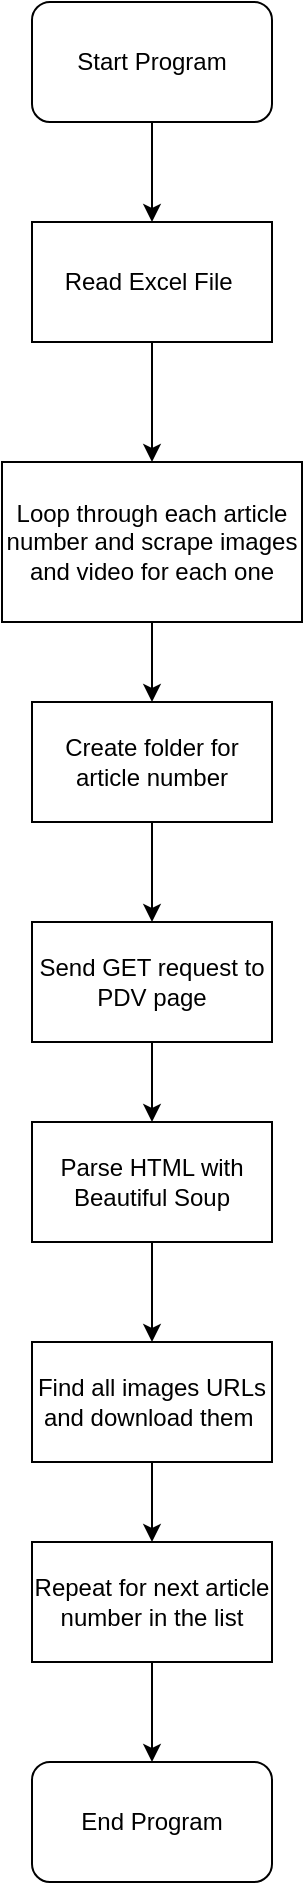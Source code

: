 <mxfile version="21.2.3" type="device">
  <diagram name="Page-1" id="_23pkSSvgDVdn3Q9O285">
    <mxGraphModel dx="1434" dy="796" grid="1" gridSize="10" guides="1" tooltips="1" connect="1" arrows="1" fold="1" page="1" pageScale="1" pageWidth="850" pageHeight="1100" math="0" shadow="0">
      <root>
        <mxCell id="0" />
        <mxCell id="1" parent="0" />
        <mxCell id="Lt-gDSHxC4KpbyzdY3bR-11" style="edgeStyle=orthogonalEdgeStyle;rounded=0;orthogonalLoop=1;jettySize=auto;html=1;exitX=0.5;exitY=1;exitDx=0;exitDy=0;entryX=0.5;entryY=0;entryDx=0;entryDy=0;" edge="1" parent="1" source="Lt-gDSHxC4KpbyzdY3bR-1" target="Lt-gDSHxC4KpbyzdY3bR-2">
          <mxGeometry relative="1" as="geometry" />
        </mxCell>
        <mxCell id="Lt-gDSHxC4KpbyzdY3bR-1" value="Start Program" style="rounded=1;whiteSpace=wrap;html=1;" vertex="1" parent="1">
          <mxGeometry x="330" y="90" width="120" height="60" as="geometry" />
        </mxCell>
        <mxCell id="Lt-gDSHxC4KpbyzdY3bR-12" style="edgeStyle=orthogonalEdgeStyle;rounded=0;orthogonalLoop=1;jettySize=auto;html=1;exitX=0.5;exitY=1;exitDx=0;exitDy=0;entryX=0.5;entryY=0;entryDx=0;entryDy=0;" edge="1" parent="1" source="Lt-gDSHxC4KpbyzdY3bR-2" target="Lt-gDSHxC4KpbyzdY3bR-3">
          <mxGeometry relative="1" as="geometry" />
        </mxCell>
        <mxCell id="Lt-gDSHxC4KpbyzdY3bR-2" value="Read Excel File&amp;nbsp;" style="rounded=0;whiteSpace=wrap;html=1;" vertex="1" parent="1">
          <mxGeometry x="330" y="200" width="120" height="60" as="geometry" />
        </mxCell>
        <mxCell id="Lt-gDSHxC4KpbyzdY3bR-14" style="edgeStyle=orthogonalEdgeStyle;rounded=0;orthogonalLoop=1;jettySize=auto;html=1;exitX=0.5;exitY=1;exitDx=0;exitDy=0;entryX=0.5;entryY=0;entryDx=0;entryDy=0;" edge="1" parent="1" source="Lt-gDSHxC4KpbyzdY3bR-3" target="Lt-gDSHxC4KpbyzdY3bR-5">
          <mxGeometry relative="1" as="geometry" />
        </mxCell>
        <mxCell id="Lt-gDSHxC4KpbyzdY3bR-3" value="Loop through each article number and scrape images and video for each one" style="rounded=0;whiteSpace=wrap;html=1;" vertex="1" parent="1">
          <mxGeometry x="315" y="320" width="150" height="80" as="geometry" />
        </mxCell>
        <mxCell id="Lt-gDSHxC4KpbyzdY3bR-16" style="edgeStyle=orthogonalEdgeStyle;rounded=0;orthogonalLoop=1;jettySize=auto;html=1;exitX=0.5;exitY=1;exitDx=0;exitDy=0;entryX=0.5;entryY=0;entryDx=0;entryDy=0;" edge="1" parent="1" source="Lt-gDSHxC4KpbyzdY3bR-5" target="Lt-gDSHxC4KpbyzdY3bR-6">
          <mxGeometry relative="1" as="geometry" />
        </mxCell>
        <mxCell id="Lt-gDSHxC4KpbyzdY3bR-5" value="Create folder for article number" style="rounded=0;whiteSpace=wrap;html=1;" vertex="1" parent="1">
          <mxGeometry x="330" y="440" width="120" height="60" as="geometry" />
        </mxCell>
        <mxCell id="Lt-gDSHxC4KpbyzdY3bR-17" style="edgeStyle=orthogonalEdgeStyle;rounded=0;orthogonalLoop=1;jettySize=auto;html=1;exitX=0.5;exitY=1;exitDx=0;exitDy=0;entryX=0.5;entryY=0;entryDx=0;entryDy=0;" edge="1" parent="1" source="Lt-gDSHxC4KpbyzdY3bR-6" target="Lt-gDSHxC4KpbyzdY3bR-7">
          <mxGeometry relative="1" as="geometry" />
        </mxCell>
        <mxCell id="Lt-gDSHxC4KpbyzdY3bR-6" value="Send GET request to PDV page" style="rounded=0;whiteSpace=wrap;html=1;" vertex="1" parent="1">
          <mxGeometry x="330" y="550" width="120" height="60" as="geometry" />
        </mxCell>
        <mxCell id="Lt-gDSHxC4KpbyzdY3bR-18" style="edgeStyle=orthogonalEdgeStyle;rounded=0;orthogonalLoop=1;jettySize=auto;html=1;exitX=0.5;exitY=1;exitDx=0;exitDy=0;entryX=0.5;entryY=0;entryDx=0;entryDy=0;" edge="1" parent="1" source="Lt-gDSHxC4KpbyzdY3bR-7" target="Lt-gDSHxC4KpbyzdY3bR-8">
          <mxGeometry relative="1" as="geometry" />
        </mxCell>
        <mxCell id="Lt-gDSHxC4KpbyzdY3bR-7" value="Parse HTML with Beautiful Soup" style="rounded=0;whiteSpace=wrap;html=1;" vertex="1" parent="1">
          <mxGeometry x="330" y="650" width="120" height="60" as="geometry" />
        </mxCell>
        <mxCell id="Lt-gDSHxC4KpbyzdY3bR-19" style="edgeStyle=orthogonalEdgeStyle;rounded=0;orthogonalLoop=1;jettySize=auto;html=1;exitX=0.5;exitY=1;exitDx=0;exitDy=0;entryX=0.5;entryY=0;entryDx=0;entryDy=0;" edge="1" parent="1" source="Lt-gDSHxC4KpbyzdY3bR-8" target="Lt-gDSHxC4KpbyzdY3bR-9">
          <mxGeometry relative="1" as="geometry" />
        </mxCell>
        <mxCell id="Lt-gDSHxC4KpbyzdY3bR-8" value="Find all images URLs and download them&amp;nbsp;" style="rounded=0;whiteSpace=wrap;html=1;" vertex="1" parent="1">
          <mxGeometry x="330" y="760" width="120" height="60" as="geometry" />
        </mxCell>
        <mxCell id="Lt-gDSHxC4KpbyzdY3bR-20" style="edgeStyle=orthogonalEdgeStyle;rounded=0;orthogonalLoop=1;jettySize=auto;html=1;exitX=0.5;exitY=1;exitDx=0;exitDy=0;entryX=0.5;entryY=0;entryDx=0;entryDy=0;" edge="1" parent="1" source="Lt-gDSHxC4KpbyzdY3bR-9" target="Lt-gDSHxC4KpbyzdY3bR-10">
          <mxGeometry relative="1" as="geometry" />
        </mxCell>
        <mxCell id="Lt-gDSHxC4KpbyzdY3bR-9" value="Repeat for next article number in the list" style="rounded=0;whiteSpace=wrap;html=1;" vertex="1" parent="1">
          <mxGeometry x="330" y="860" width="120" height="60" as="geometry" />
        </mxCell>
        <mxCell id="Lt-gDSHxC4KpbyzdY3bR-10" value="End Program" style="rounded=1;whiteSpace=wrap;html=1;" vertex="1" parent="1">
          <mxGeometry x="330" y="970" width="120" height="60" as="geometry" />
        </mxCell>
      </root>
    </mxGraphModel>
  </diagram>
</mxfile>
